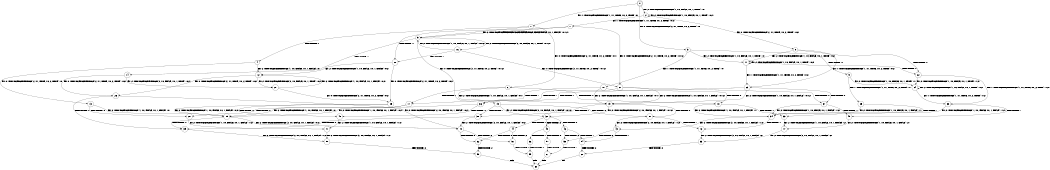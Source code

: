 digraph BCG {
size = "7, 10.5";
center = TRUE;
node [shape = circle];
0 [peripheries = 2];
0 -> 1 [label = "EX !1 !ATOMIC_EXCH_BRANCH (1, +1, TRUE, +0, 2, TRUE) !:0:"];
0 -> 2 [label = "EX !2 !ATOMIC_EXCH_BRANCH (1, +0, FALSE, +0, 1, TRUE) !:0:"];
0 -> 3 [label = "EX !0 !ATOMIC_EXCH_BRANCH (2, +1, TRUE, +0, 2, TRUE) !:0:"];
1 -> 4 [label = "TERMINATE !1"];
1 -> 5 [label = "EX !2 !ATOMIC_EXCH_BRANCH (1, +0, FALSE, +0, 1, FALSE) !:0:1:"];
1 -> 6 [label = "EX !0 !ATOMIC_EXCH_BRANCH (2, +1, TRUE, +0, 2, TRUE) !:0:1:"];
2 -> 7 [label = "EX !1 !ATOMIC_EXCH_BRANCH (1, +1, TRUE, +0, 2, TRUE) !:0:2:"];
2 -> 8 [label = "EX !0 !ATOMIC_EXCH_BRANCH (2, +1, TRUE, +0, 2, TRUE) !:0:2:"];
2 -> 2 [label = "EX !2 !ATOMIC_EXCH_BRANCH (1, +0, FALSE, +0, 1, TRUE) !:0:2:"];
3 -> 9 [label = "TERMINATE !0"];
3 -> 10 [label = "EX !1 !ATOMIC_EXCH_BRANCH (1, +1, TRUE, +0, 2, TRUE) !:0:"];
3 -> 11 [label = "EX !2 !ATOMIC_EXCH_BRANCH (1, +0, FALSE, +0, 1, TRUE) !:0:"];
4 -> 12 [label = "EX !2 !ATOMIC_EXCH_BRANCH (1, +0, FALSE, +0, 1, FALSE) !:0:"];
4 -> 13 [label = "EX !0 !ATOMIC_EXCH_BRANCH (2, +1, TRUE, +0, 2, TRUE) !:0:"];
5 -> 14 [label = "TERMINATE !1"];
5 -> 15 [label = "EX !0 !ATOMIC_EXCH_BRANCH (2, +1, TRUE, +0, 2, TRUE) !:0:1:2:"];
5 -> 16 [label = "EX !2 !ATOMIC_EXCH_BRANCH (2, +0, FALSE, +0, 1, TRUE) !:0:1:2:"];
6 -> 17 [label = "TERMINATE !1"];
6 -> 18 [label = "TERMINATE !0"];
6 -> 19 [label = "EX !2 !ATOMIC_EXCH_BRANCH (1, +0, FALSE, +0, 1, FALSE) !:0:1:"];
7 -> 20 [label = "TERMINATE !1"];
7 -> 21 [label = "EX !0 !ATOMIC_EXCH_BRANCH (2, +1, TRUE, +0, 2, TRUE) !:0:1:2:"];
7 -> 5 [label = "EX !2 !ATOMIC_EXCH_BRANCH (1, +0, FALSE, +0, 1, FALSE) !:0:1:2:"];
8 -> 22 [label = "TERMINATE !0"];
8 -> 23 [label = "EX !1 !ATOMIC_EXCH_BRANCH (1, +1, TRUE, +0, 2, TRUE) !:0:2:"];
8 -> 11 [label = "EX !2 !ATOMIC_EXCH_BRANCH (1, +0, FALSE, +0, 1, TRUE) !:0:2:"];
9 -> 24 [label = "EX !2 !ATOMIC_EXCH_BRANCH (1, +0, FALSE, +0, 1, TRUE) !:1:"];
9 -> 25 [label = "EX !1 !ATOMIC_EXCH_BRANCH (1, +1, TRUE, +0, 2, TRUE) !:1:"];
10 -> 17 [label = "TERMINATE !1"];
10 -> 18 [label = "TERMINATE !0"];
10 -> 19 [label = "EX !2 !ATOMIC_EXCH_BRANCH (1, +0, FALSE, +0, 1, FALSE) !:0:1:"];
11 -> 22 [label = "TERMINATE !0"];
11 -> 23 [label = "EX !1 !ATOMIC_EXCH_BRANCH (1, +1, TRUE, +0, 2, TRUE) !:0:2:"];
11 -> 11 [label = "EX !2 !ATOMIC_EXCH_BRANCH (1, +0, FALSE, +0, 1, TRUE) !:0:2:"];
12 -> 26 [label = "EX !0 !ATOMIC_EXCH_BRANCH (2, +1, TRUE, +0, 2, TRUE) !:0:2:"];
12 -> 27 [label = "EX !2 !ATOMIC_EXCH_BRANCH (2, +0, FALSE, +0, 1, TRUE) !:0:2:"];
13 -> 28 [label = "TERMINATE !0"];
13 -> 29 [label = "EX !2 !ATOMIC_EXCH_BRANCH (1, +0, FALSE, +0, 1, FALSE) !:0:"];
14 -> 26 [label = "EX !0 !ATOMIC_EXCH_BRANCH (2, +1, TRUE, +0, 2, TRUE) !:0:2:"];
14 -> 27 [label = "EX !2 !ATOMIC_EXCH_BRANCH (2, +0, FALSE, +0, 1, TRUE) !:0:2:"];
15 -> 30 [label = "TERMINATE !1"];
15 -> 31 [label = "TERMINATE !0"];
15 -> 32 [label = "EX !2 !ATOMIC_EXCH_BRANCH (2, +0, FALSE, +0, 1, FALSE) !:0:1:2:"];
16 -> 20 [label = "TERMINATE !1"];
16 -> 21 [label = "EX !0 !ATOMIC_EXCH_BRANCH (2, +1, TRUE, +0, 2, TRUE) !:0:1:2:"];
16 -> 5 [label = "EX !2 !ATOMIC_EXCH_BRANCH (1, +0, FALSE, +0, 1, FALSE) !:0:1:2:"];
17 -> 28 [label = "TERMINATE !0"];
17 -> 29 [label = "EX !2 !ATOMIC_EXCH_BRANCH (1, +0, FALSE, +0, 1, FALSE) !:0:"];
18 -> 33 [label = "TERMINATE !1"];
18 -> 34 [label = "EX !2 !ATOMIC_EXCH_BRANCH (1, +0, FALSE, +0, 1, FALSE) !:1:"];
19 -> 30 [label = "TERMINATE !1"];
19 -> 31 [label = "TERMINATE !0"];
19 -> 32 [label = "EX !2 !ATOMIC_EXCH_BRANCH (2, +0, FALSE, +0, 1, FALSE) !:0:1:2:"];
20 -> 35 [label = "EX !0 !ATOMIC_EXCH_BRANCH (2, +1, TRUE, +0, 2, TRUE) !:0:2:"];
20 -> 12 [label = "EX !2 !ATOMIC_EXCH_BRANCH (1, +0, FALSE, +0, 1, FALSE) !:0:2:"];
21 -> 36 [label = "TERMINATE !1"];
21 -> 37 [label = "TERMINATE !0"];
21 -> 19 [label = "EX !2 !ATOMIC_EXCH_BRANCH (1, +0, FALSE, +0, 1, FALSE) !:0:1:2:"];
22 -> 38 [label = "EX !1 !ATOMIC_EXCH_BRANCH (1, +1, TRUE, +0, 2, TRUE) !:1:2:"];
22 -> 24 [label = "EX !2 !ATOMIC_EXCH_BRANCH (1, +0, FALSE, +0, 1, TRUE) !:1:2:"];
23 -> 36 [label = "TERMINATE !1"];
23 -> 37 [label = "TERMINATE !0"];
23 -> 19 [label = "EX !2 !ATOMIC_EXCH_BRANCH (1, +0, FALSE, +0, 1, FALSE) !:0:1:2:"];
24 -> 38 [label = "EX !1 !ATOMIC_EXCH_BRANCH (1, +1, TRUE, +0, 2, TRUE) !:1:2:"];
24 -> 24 [label = "EX !2 !ATOMIC_EXCH_BRANCH (1, +0, FALSE, +0, 1, TRUE) !:1:2:"];
25 -> 33 [label = "TERMINATE !1"];
25 -> 34 [label = "EX !2 !ATOMIC_EXCH_BRANCH (1, +0, FALSE, +0, 1, FALSE) !:1:"];
26 -> 39 [label = "TERMINATE !0"];
26 -> 40 [label = "EX !2 !ATOMIC_EXCH_BRANCH (2, +0, FALSE, +0, 1, FALSE) !:0:2:"];
27 -> 35 [label = "EX !0 !ATOMIC_EXCH_BRANCH (2, +1, TRUE, +0, 2, TRUE) !:0:2:"];
27 -> 12 [label = "EX !2 !ATOMIC_EXCH_BRANCH (1, +0, FALSE, +0, 1, FALSE) !:0:2:"];
28 -> 41 [label = "EX !2 !ATOMIC_EXCH_BRANCH (1, +0, FALSE, +0, 1, FALSE) !:1:2:"];
29 -> 39 [label = "TERMINATE !0"];
29 -> 40 [label = "EX !2 !ATOMIC_EXCH_BRANCH (2, +0, FALSE, +0, 1, FALSE) !:0:2:"];
30 -> 39 [label = "TERMINATE !0"];
30 -> 40 [label = "EX !2 !ATOMIC_EXCH_BRANCH (2, +0, FALSE, +0, 1, FALSE) !:0:2:"];
31 -> 42 [label = "TERMINATE !1"];
31 -> 43 [label = "EX !2 !ATOMIC_EXCH_BRANCH (2, +0, FALSE, +0, 1, FALSE) !:1:2:"];
32 -> 44 [label = "TERMINATE !1"];
32 -> 45 [label = "TERMINATE !2"];
32 -> 46 [label = "TERMINATE !0"];
33 -> 47 [label = "EX !2 !ATOMIC_EXCH_BRANCH (1, +0, FALSE, +0, 1, FALSE) !:2:"];
34 -> 42 [label = "TERMINATE !1"];
34 -> 43 [label = "EX !2 !ATOMIC_EXCH_BRANCH (2, +0, FALSE, +0, 1, FALSE) !:1:2:"];
35 -> 48 [label = "TERMINATE !0"];
35 -> 29 [label = "EX !2 !ATOMIC_EXCH_BRANCH (1, +0, FALSE, +0, 1, FALSE) !:0:2:"];
36 -> 48 [label = "TERMINATE !0"];
36 -> 29 [label = "EX !2 !ATOMIC_EXCH_BRANCH (1, +0, FALSE, +0, 1, FALSE) !:0:2:"];
37 -> 49 [label = "TERMINATE !1"];
37 -> 34 [label = "EX !2 !ATOMIC_EXCH_BRANCH (1, +0, FALSE, +0, 1, FALSE) !:1:2:"];
38 -> 49 [label = "TERMINATE !1"];
38 -> 34 [label = "EX !2 !ATOMIC_EXCH_BRANCH (1, +0, FALSE, +0, 1, FALSE) !:1:2:"];
39 -> 50 [label = "EX !2 !ATOMIC_EXCH_BRANCH (2, +0, FALSE, +0, 1, FALSE) !:1:2:"];
40 -> 51 [label = "TERMINATE !2"];
40 -> 52 [label = "TERMINATE !0"];
41 -> 50 [label = "EX !2 !ATOMIC_EXCH_BRANCH (2, +0, FALSE, +0, 1, FALSE) !:1:2:"];
42 -> 53 [label = "EX !2 !ATOMIC_EXCH_BRANCH (2, +0, FALSE, +0, 1, FALSE) !:2:"];
43 -> 54 [label = "TERMINATE !1"];
43 -> 55 [label = "TERMINATE !2"];
44 -> 51 [label = "TERMINATE !2"];
44 -> 52 [label = "TERMINATE !0"];
45 -> 56 [label = "TERMINATE !1"];
45 -> 57 [label = "TERMINATE !0"];
46 -> 54 [label = "TERMINATE !1"];
46 -> 55 [label = "TERMINATE !2"];
47 -> 53 [label = "EX !2 !ATOMIC_EXCH_BRANCH (2, +0, FALSE, +0, 1, FALSE) !:2:"];
48 -> 41 [label = "EX !2 !ATOMIC_EXCH_BRANCH (1, +0, FALSE, +0, 1, FALSE) !:1:2:"];
49 -> 47 [label = "EX !2 !ATOMIC_EXCH_BRANCH (1, +0, FALSE, +0, 1, FALSE) !:2:"];
50 -> 58 [label = "TERMINATE !2"];
51 -> 59 [label = "TERMINATE !0"];
52 -> 58 [label = "TERMINATE !2"];
53 -> 60 [label = "TERMINATE !2"];
54 -> 60 [label = "TERMINATE !2"];
55 -> 61 [label = "TERMINATE !1"];
56 -> 59 [label = "TERMINATE !0"];
57 -> 61 [label = "TERMINATE !1"];
58 -> 62 [label = "exit"];
59 -> 62 [label = "exit"];
60 -> 62 [label = "exit"];
61 -> 62 [label = "exit"];
}
